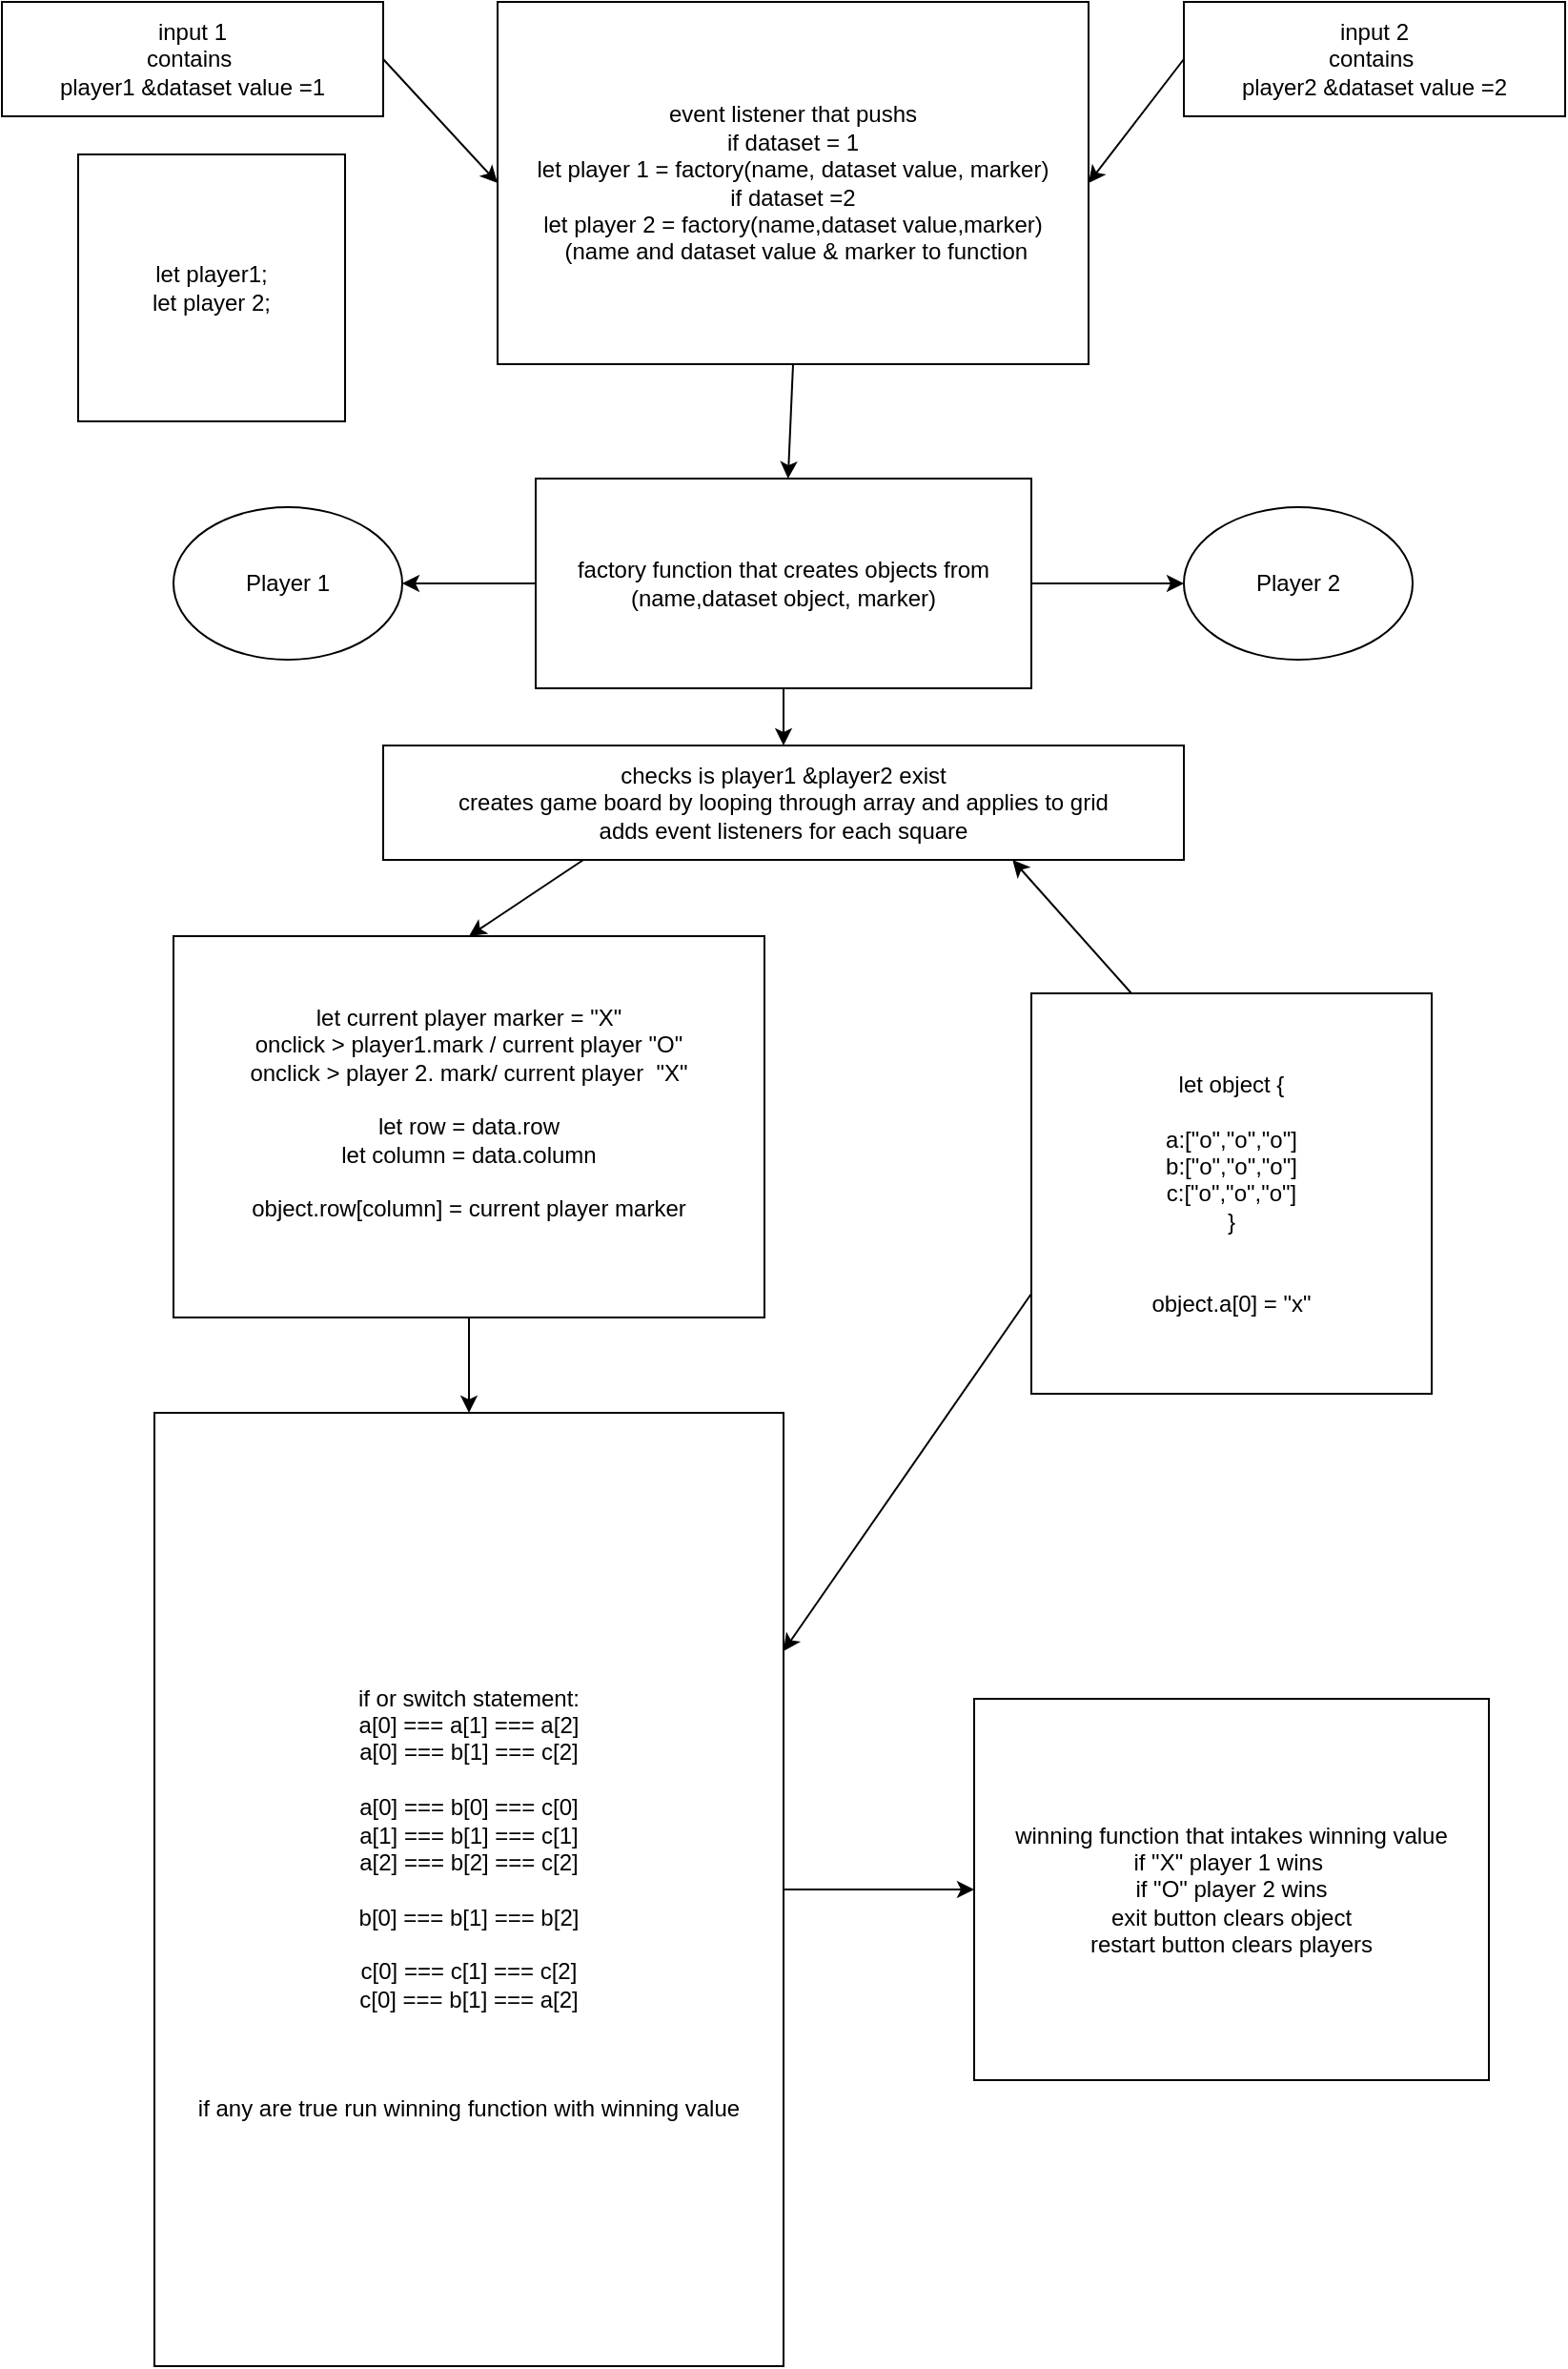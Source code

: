 <mxfile>
    <diagram id="507BoF6uj1ERfaKoBCgo" name="Page-1">
        <mxGraphModel dx="1856" dy="822" grid="1" gridSize="10" guides="1" tooltips="1" connect="1" arrows="1" fold="1" page="1" pageScale="1" pageWidth="850" pageHeight="1400" math="0" shadow="0">
            <root>
                <mxCell id="0"/>
                <mxCell id="1" parent="0"/>
                <mxCell id="9" value="" style="edgeStyle=none;html=1;" edge="1" parent="1" source="6" target="8">
                    <mxGeometry relative="1" as="geometry"/>
                </mxCell>
                <mxCell id="27" style="edgeStyle=none;html=1;exitX=0.5;exitY=1;exitDx=0;exitDy=0;" edge="1" parent="1" source="6" target="26">
                    <mxGeometry relative="1" as="geometry"/>
                </mxCell>
                <mxCell id="28" style="edgeStyle=none;html=1;exitX=0;exitY=0.5;exitDx=0;exitDy=0;entryX=1;entryY=0.5;entryDx=0;entryDy=0;" edge="1" parent="1" source="6" target="7">
                    <mxGeometry relative="1" as="geometry"/>
                </mxCell>
                <mxCell id="6" value="factory function that creates objects from&lt;br&gt;(name,dataset object, marker)" style="rounded=0;whiteSpace=wrap;html=1;" vertex="1" parent="1">
                    <mxGeometry x="290" y="260" width="260" height="110" as="geometry"/>
                </mxCell>
                <mxCell id="7" value="Player 1" style="ellipse;whiteSpace=wrap;html=1;" vertex="1" parent="1">
                    <mxGeometry x="100" y="275" width="120" height="80" as="geometry"/>
                </mxCell>
                <mxCell id="8" value="Player 2" style="ellipse;whiteSpace=wrap;html=1;" vertex="1" parent="1">
                    <mxGeometry x="630" y="275" width="120" height="80" as="geometry"/>
                </mxCell>
                <mxCell id="25" style="edgeStyle=none;html=1;exitX=1;exitY=0.5;exitDx=0;exitDy=0;entryX=0;entryY=0.5;entryDx=0;entryDy=0;" edge="1" parent="1" source="12" target="17">
                    <mxGeometry relative="1" as="geometry"/>
                </mxCell>
                <mxCell id="12" value="input 1&lt;br&gt;contains&amp;nbsp;&lt;br&gt;player1 &amp;amp;dataset value =1" style="rounded=0;whiteSpace=wrap;html=1;" vertex="1" parent="1">
                    <mxGeometry x="10" y="10" width="200" height="60" as="geometry"/>
                </mxCell>
                <mxCell id="24" style="edgeStyle=none;html=1;exitX=0;exitY=0.5;exitDx=0;exitDy=0;entryX=1;entryY=0.5;entryDx=0;entryDy=0;" edge="1" parent="1" source="13" target="17">
                    <mxGeometry relative="1" as="geometry"/>
                </mxCell>
                <mxCell id="13" value="input 2&lt;br&gt;contains&amp;nbsp;&lt;br&gt;player2 &amp;amp;dataset value =2" style="rounded=0;whiteSpace=wrap;html=1;" vertex="1" parent="1">
                    <mxGeometry x="630" y="10" width="200" height="60" as="geometry"/>
                </mxCell>
                <mxCell id="23" style="edgeStyle=none;html=1;exitX=0.5;exitY=1;exitDx=0;exitDy=0;" edge="1" parent="1" source="17" target="6">
                    <mxGeometry relative="1" as="geometry"/>
                </mxCell>
                <mxCell id="17" value="event listener that pushs&lt;br&gt;if dataset = 1&lt;br&gt;let player 1 = factory(name, dataset value, marker)&lt;br&gt;if dataset =2&lt;br&gt;let player 2 = factory(name,dataset value,marker)&lt;br&gt;&amp;nbsp;(name and dataset value &amp;amp; marker to function" style="rounded=0;whiteSpace=wrap;html=1;" vertex="1" parent="1">
                    <mxGeometry x="270" y="10" width="310" height="190" as="geometry"/>
                </mxCell>
                <mxCell id="32" style="edgeStyle=none;html=1;exitX=0.25;exitY=1;exitDx=0;exitDy=0;entryX=0.5;entryY=0;entryDx=0;entryDy=0;" edge="1" parent="1" source="26" target="31">
                    <mxGeometry relative="1" as="geometry"/>
                </mxCell>
                <mxCell id="26" value="checks is player1 &amp;amp;player2 exist&lt;br&gt;creates game board by looping through array and applies to grid&lt;br&gt;adds event listeners for each square" style="rounded=0;whiteSpace=wrap;html=1;" vertex="1" parent="1">
                    <mxGeometry x="210" y="400" width="420" height="60" as="geometry"/>
                </mxCell>
                <mxCell id="30" style="edgeStyle=none;html=1;exitX=0.25;exitY=0;exitDx=0;exitDy=0;entryX=0.786;entryY=1;entryDx=0;entryDy=0;entryPerimeter=0;" edge="1" parent="1" source="29" target="26">
                    <mxGeometry relative="1" as="geometry"/>
                </mxCell>
                <mxCell id="34" style="edgeStyle=none;html=1;exitX=0;exitY=0.75;exitDx=0;exitDy=0;entryX=1;entryY=0.25;entryDx=0;entryDy=0;" edge="1" parent="1" source="29" target="33">
                    <mxGeometry relative="1" as="geometry"/>
                </mxCell>
                <mxCell id="29" value="&lt;div&gt;let object {&lt;/div&gt;&lt;div&gt;&lt;br&gt;&lt;/div&gt;&lt;div&gt;a:[&quot;o&quot;,&quot;o&quot;,&quot;o&quot;]&lt;/div&gt;&lt;div&gt;b:[&quot;o&quot;,&quot;o&quot;,&quot;o&quot;]&lt;/div&gt;&lt;div&gt;c:[&quot;o&quot;,&quot;o&quot;,&quot;o&quot;]&lt;/div&gt;&lt;div&gt;}&lt;/div&gt;&lt;div&gt;&lt;br&gt;&lt;/div&gt;&lt;div&gt;&lt;br&gt;&lt;/div&gt;&lt;div&gt;object.a[0] = &quot;x&quot;&lt;/div&gt;" style="whiteSpace=wrap;html=1;aspect=fixed;" vertex="1" parent="1">
                    <mxGeometry x="550" y="530" width="210" height="210" as="geometry"/>
                </mxCell>
                <mxCell id="35" style="edgeStyle=none;html=1;exitX=0.5;exitY=1;exitDx=0;exitDy=0;entryX=0.5;entryY=0;entryDx=0;entryDy=0;" edge="1" parent="1" source="31" target="33">
                    <mxGeometry relative="1" as="geometry"/>
                </mxCell>
                <mxCell id="31" value="let current player marker = &quot;X&quot;&lt;br&gt;onclick &amp;gt; player1.mark / current player &quot;O&quot;&lt;br&gt;onclick &amp;gt; player 2. mark/ current player&amp;nbsp; &quot;X&quot;&lt;br&gt;&lt;br&gt;let row = data.row&lt;br&gt;let column = data.column&lt;br&gt;&lt;br&gt;object.row[column] = current player marker&lt;br&gt;&amp;nbsp;" style="rounded=0;whiteSpace=wrap;html=1;" vertex="1" parent="1">
                    <mxGeometry x="100" y="500" width="310" height="200" as="geometry"/>
                </mxCell>
                <mxCell id="38" style="edgeStyle=none;html=1;exitX=1;exitY=0.5;exitDx=0;exitDy=0;" edge="1" parent="1" source="33" target="37">
                    <mxGeometry relative="1" as="geometry"/>
                </mxCell>
                <mxCell id="33" value="&lt;div&gt;&lt;br&gt;&lt;/div&gt;&lt;div&gt;if or switch statement:&lt;/div&gt;&lt;div&gt;a[0] === a[1] === a[2]&lt;/div&gt;&lt;div&gt;a[0] === b[1] === c[2]&lt;/div&gt;&lt;div&gt;&lt;br&gt;&lt;/div&gt;&lt;div&gt;a[0] === b[0] === c[0]&lt;/div&gt;&lt;div&gt;a[1] === b[1] === c[1]&lt;/div&gt;&lt;div&gt;a[2] === b[2] === c[2]&lt;/div&gt;&lt;div&gt;&lt;br&gt;&lt;/div&gt;&lt;div&gt;b[0] === b[1] === b[2]&lt;/div&gt;&lt;div&gt;&lt;br&gt;&lt;/div&gt;&lt;div&gt;c[0] === c[1] === c[2]&lt;/div&gt;&lt;div&gt;c[0] === b[1] === a[2]&lt;/div&gt;&lt;div&gt;&lt;br&gt;&lt;/div&gt;&lt;div&gt;&lt;br&gt;&lt;/div&gt;&lt;div&gt;&lt;br&gt;&lt;/div&gt;&lt;div&gt;if any are true run winning function with winning value&lt;/div&gt;" style="rounded=0;whiteSpace=wrap;html=1;" vertex="1" parent="1">
                    <mxGeometry x="90" y="750" width="330" height="500" as="geometry"/>
                </mxCell>
                <mxCell id="37" value="winning function that intakes winning value&lt;br&gt;if &quot;X&quot; player 1 wins&amp;nbsp;&lt;br&gt;if &quot;O&quot; player 2 wins&lt;br&gt;exit button clears object&lt;br&gt;restart button clears players" style="rounded=0;whiteSpace=wrap;html=1;" vertex="1" parent="1">
                    <mxGeometry x="520" y="900" width="270" height="200" as="geometry"/>
                </mxCell>
                <mxCell id="39" value="let player1;&lt;br&gt;let player 2;" style="whiteSpace=wrap;html=1;aspect=fixed;" vertex="1" parent="1">
                    <mxGeometry x="50" y="90" width="140" height="140" as="geometry"/>
                </mxCell>
            </root>
        </mxGraphModel>
    </diagram>
</mxfile>